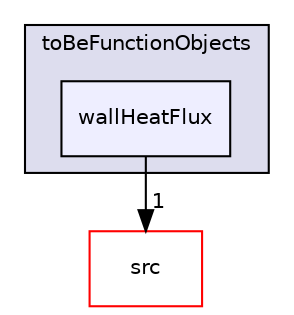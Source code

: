 digraph "applications/utilities/postProcessing/toBeFunctionObjects/wallHeatFlux" {
  bgcolor=transparent;
  compound=true
  node [ fontsize="10", fontname="Helvetica"];
  edge [ labelfontsize="10", labelfontname="Helvetica"];
  subgraph clusterdir_4d8512d642894506650cab89e59d1fd6 {
    graph [ bgcolor="#ddddee", pencolor="black", label="toBeFunctionObjects" fontname="Helvetica", fontsize="10", URL="dir_4d8512d642894506650cab89e59d1fd6.html"]
  dir_96c0dce7250601ccd0e50dd58c2d01d1 [shape=box, label="wallHeatFlux", style="filled", fillcolor="#eeeeff", pencolor="black", URL="dir_96c0dce7250601ccd0e50dd58c2d01d1.html"];
  }
  dir_68267d1309a1af8e8297ef4c3efbcdba [shape=box label="src" color="red" URL="dir_68267d1309a1af8e8297ef4c3efbcdba.html"];
  dir_96c0dce7250601ccd0e50dd58c2d01d1->dir_68267d1309a1af8e8297ef4c3efbcdba [headlabel="1", labeldistance=1.5 headhref="dir_000652_000711.html"];
}
